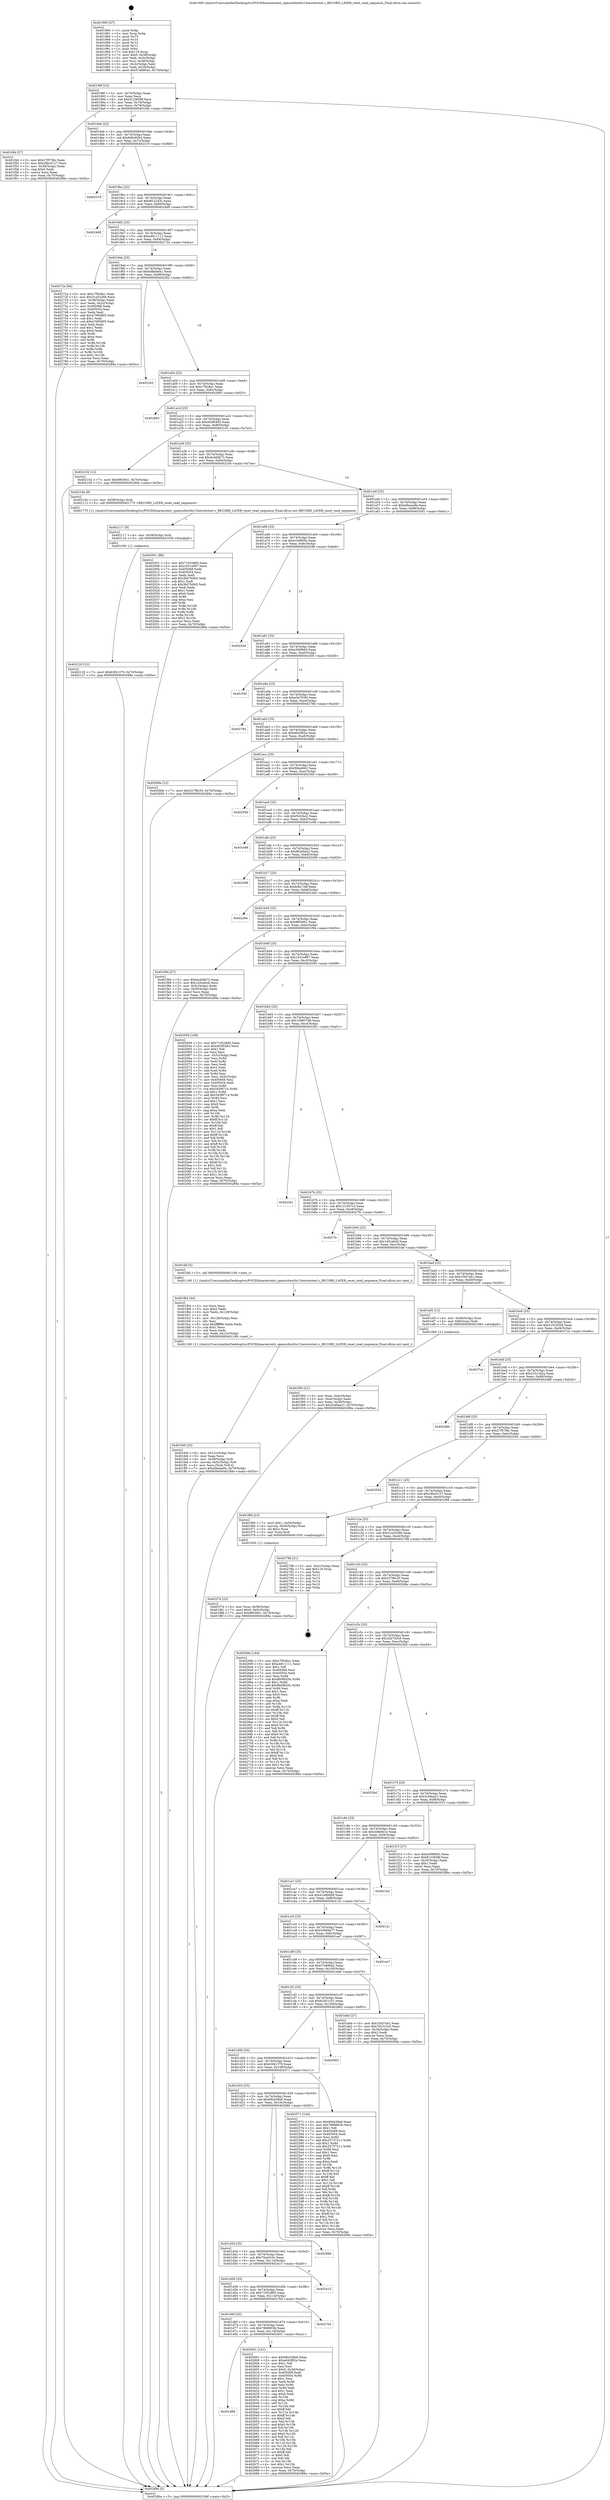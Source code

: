 digraph "0x401960" {
  label = "0x401960 (/mnt/c/Users/mathe/Desktop/tcc/POCII/binaries/extr_openssltesttls13secretstest.c_RECORD_LAYER_reset_read_sequence_Final-ollvm.out::main(0))"
  labelloc = "t"
  node[shape=record]

  Entry [label="",width=0.3,height=0.3,shape=circle,fillcolor=black,style=filled]
  "0x40198f" [label="{
     0x40198f [23]\l
     | [instrs]\l
     &nbsp;&nbsp;0x40198f \<+3\>: mov -0x70(%rbp),%eax\l
     &nbsp;&nbsp;0x401992 \<+2\>: mov %eax,%ecx\l
     &nbsp;&nbsp;0x401994 \<+6\>: sub $0x9123658f,%ecx\l
     &nbsp;&nbsp;0x40199a \<+3\>: mov %eax,-0x74(%rbp)\l
     &nbsp;&nbsp;0x40199d \<+3\>: mov %ecx,-0x78(%rbp)\l
     &nbsp;&nbsp;0x4019a0 \<+6\>: je 0000000000401f4b \<main+0x5eb\>\l
  }"]
  "0x401f4b" [label="{
     0x401f4b [27]\l
     | [instrs]\l
     &nbsp;&nbsp;0x401f4b \<+5\>: mov $0x27f57fdc,%eax\l
     &nbsp;&nbsp;0x401f50 \<+5\>: mov $0x28bc0127,%ecx\l
     &nbsp;&nbsp;0x401f55 \<+3\>: mov -0x30(%rbp),%edx\l
     &nbsp;&nbsp;0x401f58 \<+3\>: cmp $0x0,%edx\l
     &nbsp;&nbsp;0x401f5b \<+3\>: cmove %ecx,%eax\l
     &nbsp;&nbsp;0x401f5e \<+3\>: mov %eax,-0x70(%rbp)\l
     &nbsp;&nbsp;0x401f61 \<+5\>: jmp 000000000040289a \<main+0xf3a\>\l
  }"]
  "0x4019a6" [label="{
     0x4019a6 [22]\l
     | [instrs]\l
     &nbsp;&nbsp;0x4019a6 \<+5\>: jmp 00000000004019ab \<main+0x4b\>\l
     &nbsp;&nbsp;0x4019ab \<+3\>: mov -0x74(%rbp),%eax\l
     &nbsp;&nbsp;0x4019ae \<+5\>: sub $0x948c82b4,%eax\l
     &nbsp;&nbsp;0x4019b3 \<+3\>: mov %eax,-0x7c(%rbp)\l
     &nbsp;&nbsp;0x4019b6 \<+6\>: je 0000000000402319 \<main+0x9b9\>\l
  }"]
  Exit [label="",width=0.3,height=0.3,shape=circle,fillcolor=black,style=filled,peripheries=2]
  "0x402319" [label="{
     0x402319\l
  }", style=dashed]
  "0x4019bc" [label="{
     0x4019bc [22]\l
     | [instrs]\l
     &nbsp;&nbsp;0x4019bc \<+5\>: jmp 00000000004019c1 \<main+0x61\>\l
     &nbsp;&nbsp;0x4019c1 \<+3\>: mov -0x74(%rbp),%eax\l
     &nbsp;&nbsp;0x4019c4 \<+5\>: sub $0x9f12243c,%eax\l
     &nbsp;&nbsp;0x4019c9 \<+3\>: mov %eax,-0x80(%rbp)\l
     &nbsp;&nbsp;0x4019cc \<+6\>: je 00000000004024d9 \<main+0xb79\>\l
  }"]
  "0x401d88" [label="{
     0x401d88\l
  }", style=dashed]
  "0x4024d9" [label="{
     0x4024d9\l
  }", style=dashed]
  "0x4019d2" [label="{
     0x4019d2 [25]\l
     | [instrs]\l
     &nbsp;&nbsp;0x4019d2 \<+5\>: jmp 00000000004019d7 \<main+0x77\>\l
     &nbsp;&nbsp;0x4019d7 \<+3\>: mov -0x74(%rbp),%eax\l
     &nbsp;&nbsp;0x4019da \<+5\>: sub $0xa4811111,%eax\l
     &nbsp;&nbsp;0x4019df \<+6\>: mov %eax,-0x84(%rbp)\l
     &nbsp;&nbsp;0x4019e5 \<+6\>: je 000000000040272a \<main+0xdca\>\l
  }"]
  "0x402601" [label="{
     0x402601 [141]\l
     | [instrs]\l
     &nbsp;&nbsp;0x402601 \<+5\>: mov $0x69cb38e6,%eax\l
     &nbsp;&nbsp;0x402606 \<+5\>: mov $0xe642f82a,%ecx\l
     &nbsp;&nbsp;0x40260b \<+2\>: mov $0x1,%dl\l
     &nbsp;&nbsp;0x40260d \<+2\>: xor %esi,%esi\l
     &nbsp;&nbsp;0x40260f \<+7\>: movl $0x0,-0x38(%rbp)\l
     &nbsp;&nbsp;0x402616 \<+7\>: mov 0x405068,%edi\l
     &nbsp;&nbsp;0x40261d \<+8\>: mov 0x405054,%r8d\l
     &nbsp;&nbsp;0x402625 \<+3\>: sub $0x1,%esi\l
     &nbsp;&nbsp;0x402628 \<+3\>: mov %edi,%r9d\l
     &nbsp;&nbsp;0x40262b \<+3\>: add %esi,%r9d\l
     &nbsp;&nbsp;0x40262e \<+4\>: imul %r9d,%edi\l
     &nbsp;&nbsp;0x402632 \<+3\>: and $0x1,%edi\l
     &nbsp;&nbsp;0x402635 \<+3\>: cmp $0x0,%edi\l
     &nbsp;&nbsp;0x402638 \<+4\>: sete %r10b\l
     &nbsp;&nbsp;0x40263c \<+4\>: cmp $0xa,%r8d\l
     &nbsp;&nbsp;0x402640 \<+4\>: setl %r11b\l
     &nbsp;&nbsp;0x402644 \<+3\>: mov %r10b,%bl\l
     &nbsp;&nbsp;0x402647 \<+3\>: xor $0xff,%bl\l
     &nbsp;&nbsp;0x40264a \<+3\>: mov %r11b,%r14b\l
     &nbsp;&nbsp;0x40264d \<+4\>: xor $0xff,%r14b\l
     &nbsp;&nbsp;0x402651 \<+3\>: xor $0x0,%dl\l
     &nbsp;&nbsp;0x402654 \<+3\>: mov %bl,%r15b\l
     &nbsp;&nbsp;0x402657 \<+4\>: and $0x0,%r15b\l
     &nbsp;&nbsp;0x40265b \<+3\>: and %dl,%r10b\l
     &nbsp;&nbsp;0x40265e \<+3\>: mov %r14b,%r12b\l
     &nbsp;&nbsp;0x402661 \<+4\>: and $0x0,%r12b\l
     &nbsp;&nbsp;0x402665 \<+3\>: and %dl,%r11b\l
     &nbsp;&nbsp;0x402668 \<+3\>: or %r10b,%r15b\l
     &nbsp;&nbsp;0x40266b \<+3\>: or %r11b,%r12b\l
     &nbsp;&nbsp;0x40266e \<+3\>: xor %r12b,%r15b\l
     &nbsp;&nbsp;0x402671 \<+3\>: or %r14b,%bl\l
     &nbsp;&nbsp;0x402674 \<+3\>: xor $0xff,%bl\l
     &nbsp;&nbsp;0x402677 \<+3\>: or $0x0,%dl\l
     &nbsp;&nbsp;0x40267a \<+2\>: and %dl,%bl\l
     &nbsp;&nbsp;0x40267c \<+3\>: or %bl,%r15b\l
     &nbsp;&nbsp;0x40267f \<+4\>: test $0x1,%r15b\l
     &nbsp;&nbsp;0x402683 \<+3\>: cmovne %ecx,%eax\l
     &nbsp;&nbsp;0x402686 \<+3\>: mov %eax,-0x70(%rbp)\l
     &nbsp;&nbsp;0x402689 \<+5\>: jmp 000000000040289a \<main+0xf3a\>\l
  }"]
  "0x40272a" [label="{
     0x40272a [94]\l
     | [instrs]\l
     &nbsp;&nbsp;0x40272a \<+5\>: mov $0xc7f5c8a1,%eax\l
     &nbsp;&nbsp;0x40272f \<+5\>: mov $0x31a52266,%ecx\l
     &nbsp;&nbsp;0x402734 \<+3\>: mov -0x38(%rbp),%edx\l
     &nbsp;&nbsp;0x402737 \<+3\>: mov %edx,-0x2c(%rbp)\l
     &nbsp;&nbsp;0x40273a \<+7\>: mov 0x405068,%edx\l
     &nbsp;&nbsp;0x402741 \<+7\>: mov 0x405054,%esi\l
     &nbsp;&nbsp;0x402748 \<+2\>: mov %edx,%edi\l
     &nbsp;&nbsp;0x40274a \<+6\>: add $0xa7085805,%edi\l
     &nbsp;&nbsp;0x402750 \<+3\>: sub $0x1,%edi\l
     &nbsp;&nbsp;0x402753 \<+6\>: sub $0xa7085805,%edi\l
     &nbsp;&nbsp;0x402759 \<+3\>: imul %edi,%edx\l
     &nbsp;&nbsp;0x40275c \<+3\>: and $0x1,%edx\l
     &nbsp;&nbsp;0x40275f \<+3\>: cmp $0x0,%edx\l
     &nbsp;&nbsp;0x402762 \<+4\>: sete %r8b\l
     &nbsp;&nbsp;0x402766 \<+3\>: cmp $0xa,%esi\l
     &nbsp;&nbsp;0x402769 \<+4\>: setl %r9b\l
     &nbsp;&nbsp;0x40276d \<+3\>: mov %r8b,%r10b\l
     &nbsp;&nbsp;0x402770 \<+3\>: and %r9b,%r10b\l
     &nbsp;&nbsp;0x402773 \<+3\>: xor %r9b,%r8b\l
     &nbsp;&nbsp;0x402776 \<+3\>: or %r8b,%r10b\l
     &nbsp;&nbsp;0x402779 \<+4\>: test $0x1,%r10b\l
     &nbsp;&nbsp;0x40277d \<+3\>: cmovne %ecx,%eax\l
     &nbsp;&nbsp;0x402780 \<+3\>: mov %eax,-0x70(%rbp)\l
     &nbsp;&nbsp;0x402783 \<+5\>: jmp 000000000040289a \<main+0xf3a\>\l
  }"]
  "0x4019eb" [label="{
     0x4019eb [25]\l
     | [instrs]\l
     &nbsp;&nbsp;0x4019eb \<+5\>: jmp 00000000004019f0 \<main+0x90\>\l
     &nbsp;&nbsp;0x4019f0 \<+3\>: mov -0x74(%rbp),%eax\l
     &nbsp;&nbsp;0x4019f3 \<+5\>: sub $0xbd8abd41,%eax\l
     &nbsp;&nbsp;0x4019f8 \<+6\>: mov %eax,-0x88(%rbp)\l
     &nbsp;&nbsp;0x4019fe \<+6\>: je 0000000000402262 \<main+0x902\>\l
  }"]
  "0x401d6f" [label="{
     0x401d6f [25]\l
     | [instrs]\l
     &nbsp;&nbsp;0x401d6f \<+5\>: jmp 0000000000401d74 \<main+0x414\>\l
     &nbsp;&nbsp;0x401d74 \<+3\>: mov -0x74(%rbp),%eax\l
     &nbsp;&nbsp;0x401d77 \<+5\>: sub $0x7889903b,%eax\l
     &nbsp;&nbsp;0x401d7c \<+6\>: mov %eax,-0x118(%rbp)\l
     &nbsp;&nbsp;0x401d82 \<+6\>: je 0000000000402601 \<main+0xca1\>\l
  }"]
  "0x402262" [label="{
     0x402262\l
  }", style=dashed]
  "0x401a04" [label="{
     0x401a04 [25]\l
     | [instrs]\l
     &nbsp;&nbsp;0x401a04 \<+5\>: jmp 0000000000401a09 \<main+0xa9\>\l
     &nbsp;&nbsp;0x401a09 \<+3\>: mov -0x74(%rbp),%eax\l
     &nbsp;&nbsp;0x401a0c \<+5\>: sub $0xc7f5c8a1,%eax\l
     &nbsp;&nbsp;0x401a11 \<+6\>: mov %eax,-0x8c(%rbp)\l
     &nbsp;&nbsp;0x401a17 \<+6\>: je 0000000000402893 \<main+0xf33\>\l
  }"]
  "0x4027b5" [label="{
     0x4027b5\l
  }", style=dashed]
  "0x402893" [label="{
     0x402893\l
  }", style=dashed]
  "0x401a1d" [label="{
     0x401a1d [25]\l
     | [instrs]\l
     &nbsp;&nbsp;0x401a1d \<+5\>: jmp 0000000000401a22 \<main+0xc2\>\l
     &nbsp;&nbsp;0x401a22 \<+3\>: mov -0x74(%rbp),%eax\l
     &nbsp;&nbsp;0x401a25 \<+5\>: sub $0xd43f5492,%eax\l
     &nbsp;&nbsp;0x401a2a \<+6\>: mov %eax,-0x90(%rbp)\l
     &nbsp;&nbsp;0x401a30 \<+6\>: je 0000000000402102 \<main+0x7a2\>\l
  }"]
  "0x401d56" [label="{
     0x401d56 [25]\l
     | [instrs]\l
     &nbsp;&nbsp;0x401d56 \<+5\>: jmp 0000000000401d5b \<main+0x3fb\>\l
     &nbsp;&nbsp;0x401d5b \<+3\>: mov -0x74(%rbp),%eax\l
     &nbsp;&nbsp;0x401d5e \<+5\>: sub $0x71052885,%eax\l
     &nbsp;&nbsp;0x401d63 \<+6\>: mov %eax,-0x114(%rbp)\l
     &nbsp;&nbsp;0x401d69 \<+6\>: je 00000000004027b5 \<main+0xe55\>\l
  }"]
  "0x402102" [label="{
     0x402102 [12]\l
     | [instrs]\l
     &nbsp;&nbsp;0x402102 \<+7\>: movl $0x9f63601,-0x70(%rbp)\l
     &nbsp;&nbsp;0x402109 \<+5\>: jmp 000000000040289a \<main+0xf3a\>\l
  }"]
  "0x401a36" [label="{
     0x401a36 [25]\l
     | [instrs]\l
     &nbsp;&nbsp;0x401a36 \<+5\>: jmp 0000000000401a3b \<main+0xdb\>\l
     &nbsp;&nbsp;0x401a3b \<+3\>: mov -0x74(%rbp),%eax\l
     &nbsp;&nbsp;0x401a3e \<+5\>: sub $0xdcdddb72,%eax\l
     &nbsp;&nbsp;0x401a43 \<+6\>: mov %eax,-0x94(%rbp)\l
     &nbsp;&nbsp;0x401a49 \<+6\>: je 000000000040210e \<main+0x7ae\>\l
  }"]
  "0x402415" [label="{
     0x402415\l
  }", style=dashed]
  "0x40210e" [label="{
     0x40210e [9]\l
     | [instrs]\l
     &nbsp;&nbsp;0x40210e \<+4\>: mov -0x58(%rbp),%rdi\l
     &nbsp;&nbsp;0x402112 \<+5\>: call 0000000000401770 \<RECORD_LAYER_reset_read_sequence\>\l
     | [calls]\l
     &nbsp;&nbsp;0x401770 \{1\} (/mnt/c/Users/mathe/Desktop/tcc/POCII/binaries/extr_openssltesttls13secretstest.c_RECORD_LAYER_reset_read_sequence_Final-ollvm.out::RECORD_LAYER_reset_read_sequence)\l
  }"]
  "0x401a4f" [label="{
     0x401a4f [25]\l
     | [instrs]\l
     &nbsp;&nbsp;0x401a4f \<+5\>: jmp 0000000000401a54 \<main+0xf4\>\l
     &nbsp;&nbsp;0x401a54 \<+3\>: mov -0x74(%rbp),%eax\l
     &nbsp;&nbsp;0x401a57 \<+5\>: sub $0xe0beea9e,%eax\l
     &nbsp;&nbsp;0x401a5c \<+6\>: mov %eax,-0x98(%rbp)\l
     &nbsp;&nbsp;0x401a62 \<+6\>: je 0000000000402001 \<main+0x6a1\>\l
  }"]
  "0x401d3d" [label="{
     0x401d3d [25]\l
     | [instrs]\l
     &nbsp;&nbsp;0x401d3d \<+5\>: jmp 0000000000401d42 \<main+0x3e2\>\l
     &nbsp;&nbsp;0x401d42 \<+3\>: mov -0x74(%rbp),%eax\l
     &nbsp;&nbsp;0x401d45 \<+5\>: sub $0x70ac910c,%eax\l
     &nbsp;&nbsp;0x401d4a \<+6\>: mov %eax,-0x110(%rbp)\l
     &nbsp;&nbsp;0x401d50 \<+6\>: je 0000000000402415 \<main+0xab5\>\l
  }"]
  "0x402001" [label="{
     0x402001 [88]\l
     | [instrs]\l
     &nbsp;&nbsp;0x402001 \<+5\>: mov $0x71052885,%eax\l
     &nbsp;&nbsp;0x402006 \<+5\>: mov $0x1031e997,%ecx\l
     &nbsp;&nbsp;0x40200b \<+7\>: mov 0x405068,%edx\l
     &nbsp;&nbsp;0x402012 \<+7\>: mov 0x405054,%esi\l
     &nbsp;&nbsp;0x402019 \<+2\>: mov %edx,%edi\l
     &nbsp;&nbsp;0x40201b \<+6\>: add $0x3b07b0b5,%edi\l
     &nbsp;&nbsp;0x402021 \<+3\>: sub $0x1,%edi\l
     &nbsp;&nbsp;0x402024 \<+6\>: sub $0x3b07b0b5,%edi\l
     &nbsp;&nbsp;0x40202a \<+3\>: imul %edi,%edx\l
     &nbsp;&nbsp;0x40202d \<+3\>: and $0x1,%edx\l
     &nbsp;&nbsp;0x402030 \<+3\>: cmp $0x0,%edx\l
     &nbsp;&nbsp;0x402033 \<+4\>: sete %r8b\l
     &nbsp;&nbsp;0x402037 \<+3\>: cmp $0xa,%esi\l
     &nbsp;&nbsp;0x40203a \<+4\>: setl %r9b\l
     &nbsp;&nbsp;0x40203e \<+3\>: mov %r8b,%r10b\l
     &nbsp;&nbsp;0x402041 \<+3\>: and %r9b,%r10b\l
     &nbsp;&nbsp;0x402044 \<+3\>: xor %r9b,%r8b\l
     &nbsp;&nbsp;0x402047 \<+3\>: or %r8b,%r10b\l
     &nbsp;&nbsp;0x40204a \<+4\>: test $0x1,%r10b\l
     &nbsp;&nbsp;0x40204e \<+3\>: cmovne %ecx,%eax\l
     &nbsp;&nbsp;0x402051 \<+3\>: mov %eax,-0x70(%rbp)\l
     &nbsp;&nbsp;0x402054 \<+5\>: jmp 000000000040289a \<main+0xf3a\>\l
  }"]
  "0x401a68" [label="{
     0x401a68 [25]\l
     | [instrs]\l
     &nbsp;&nbsp;0x401a68 \<+5\>: jmp 0000000000401a6d \<main+0x10d\>\l
     &nbsp;&nbsp;0x401a6d \<+3\>: mov -0x74(%rbp),%eax\l
     &nbsp;&nbsp;0x401a70 \<+5\>: sub $0xe1b995fa,%eax\l
     &nbsp;&nbsp;0x401a75 \<+6\>: mov %eax,-0x9c(%rbp)\l
     &nbsp;&nbsp;0x401a7b \<+6\>: je 0000000000402548 \<main+0xbe8\>\l
  }"]
  "0x402880" [label="{
     0x402880\l
  }", style=dashed]
  "0x402548" [label="{
     0x402548\l
  }", style=dashed]
  "0x401a81" [label="{
     0x401a81 [25]\l
     | [instrs]\l
     &nbsp;&nbsp;0x401a81 \<+5\>: jmp 0000000000401a86 \<main+0x126\>\l
     &nbsp;&nbsp;0x401a86 \<+3\>: mov -0x74(%rbp),%eax\l
     &nbsp;&nbsp;0x401a89 \<+5\>: sub $0xe306f9d3,%eax\l
     &nbsp;&nbsp;0x401a8e \<+6\>: mov %eax,-0xa0(%rbp)\l
     &nbsp;&nbsp;0x401a94 \<+6\>: je 0000000000401f30 \<main+0x5d0\>\l
  }"]
  "0x401d24" [label="{
     0x401d24 [25]\l
     | [instrs]\l
     &nbsp;&nbsp;0x401d24 \<+5\>: jmp 0000000000401d29 \<main+0x3c9\>\l
     &nbsp;&nbsp;0x401d29 \<+3\>: mov -0x74(%rbp),%eax\l
     &nbsp;&nbsp;0x401d2c \<+5\>: sub $0x69cb38e6,%eax\l
     &nbsp;&nbsp;0x401d31 \<+6\>: mov %eax,-0x10c(%rbp)\l
     &nbsp;&nbsp;0x401d37 \<+6\>: je 0000000000402880 \<main+0xf20\>\l
  }"]
  "0x401f30" [label="{
     0x401f30\l
  }", style=dashed]
  "0x401a9a" [label="{
     0x401a9a [25]\l
     | [instrs]\l
     &nbsp;&nbsp;0x401a9a \<+5\>: jmp 0000000000401a9f \<main+0x13f\>\l
     &nbsp;&nbsp;0x401a9f \<+3\>: mov -0x74(%rbp),%eax\l
     &nbsp;&nbsp;0x401aa2 \<+5\>: sub $0xe3e7f180,%eax\l
     &nbsp;&nbsp;0x401aa7 \<+6\>: mov %eax,-0xa4(%rbp)\l
     &nbsp;&nbsp;0x401aad \<+6\>: je 000000000040279d \<main+0xe3d\>\l
  }"]
  "0x402571" [label="{
     0x402571 [144]\l
     | [instrs]\l
     &nbsp;&nbsp;0x402571 \<+5\>: mov $0x69cb38e6,%eax\l
     &nbsp;&nbsp;0x402576 \<+5\>: mov $0x7889903b,%ecx\l
     &nbsp;&nbsp;0x40257b \<+2\>: mov $0x1,%dl\l
     &nbsp;&nbsp;0x40257d \<+7\>: mov 0x405068,%esi\l
     &nbsp;&nbsp;0x402584 \<+7\>: mov 0x405054,%edi\l
     &nbsp;&nbsp;0x40258b \<+3\>: mov %esi,%r8d\l
     &nbsp;&nbsp;0x40258e \<+7\>: add $0x25737211,%r8d\l
     &nbsp;&nbsp;0x402595 \<+4\>: sub $0x1,%r8d\l
     &nbsp;&nbsp;0x402599 \<+7\>: sub $0x25737211,%r8d\l
     &nbsp;&nbsp;0x4025a0 \<+4\>: imul %r8d,%esi\l
     &nbsp;&nbsp;0x4025a4 \<+3\>: and $0x1,%esi\l
     &nbsp;&nbsp;0x4025a7 \<+3\>: cmp $0x0,%esi\l
     &nbsp;&nbsp;0x4025aa \<+4\>: sete %r9b\l
     &nbsp;&nbsp;0x4025ae \<+3\>: cmp $0xa,%edi\l
     &nbsp;&nbsp;0x4025b1 \<+4\>: setl %r10b\l
     &nbsp;&nbsp;0x4025b5 \<+3\>: mov %r9b,%r11b\l
     &nbsp;&nbsp;0x4025b8 \<+4\>: xor $0xff,%r11b\l
     &nbsp;&nbsp;0x4025bc \<+3\>: mov %r10b,%bl\l
     &nbsp;&nbsp;0x4025bf \<+3\>: xor $0xff,%bl\l
     &nbsp;&nbsp;0x4025c2 \<+3\>: xor $0x1,%dl\l
     &nbsp;&nbsp;0x4025c5 \<+3\>: mov %r11b,%r14b\l
     &nbsp;&nbsp;0x4025c8 \<+4\>: and $0xff,%r14b\l
     &nbsp;&nbsp;0x4025cc \<+3\>: and %dl,%r9b\l
     &nbsp;&nbsp;0x4025cf \<+3\>: mov %bl,%r15b\l
     &nbsp;&nbsp;0x4025d2 \<+4\>: and $0xff,%r15b\l
     &nbsp;&nbsp;0x4025d6 \<+3\>: and %dl,%r10b\l
     &nbsp;&nbsp;0x4025d9 \<+3\>: or %r9b,%r14b\l
     &nbsp;&nbsp;0x4025dc \<+3\>: or %r10b,%r15b\l
     &nbsp;&nbsp;0x4025df \<+3\>: xor %r15b,%r14b\l
     &nbsp;&nbsp;0x4025e2 \<+3\>: or %bl,%r11b\l
     &nbsp;&nbsp;0x4025e5 \<+4\>: xor $0xff,%r11b\l
     &nbsp;&nbsp;0x4025e9 \<+3\>: or $0x1,%dl\l
     &nbsp;&nbsp;0x4025ec \<+3\>: and %dl,%r11b\l
     &nbsp;&nbsp;0x4025ef \<+3\>: or %r11b,%r14b\l
     &nbsp;&nbsp;0x4025f2 \<+4\>: test $0x1,%r14b\l
     &nbsp;&nbsp;0x4025f6 \<+3\>: cmovne %ecx,%eax\l
     &nbsp;&nbsp;0x4025f9 \<+3\>: mov %eax,-0x70(%rbp)\l
     &nbsp;&nbsp;0x4025fc \<+5\>: jmp 000000000040289a \<main+0xf3a\>\l
  }"]
  "0x40279d" [label="{
     0x40279d\l
  }", style=dashed]
  "0x401ab3" [label="{
     0x401ab3 [25]\l
     | [instrs]\l
     &nbsp;&nbsp;0x401ab3 \<+5\>: jmp 0000000000401ab8 \<main+0x158\>\l
     &nbsp;&nbsp;0x401ab8 \<+3\>: mov -0x74(%rbp),%eax\l
     &nbsp;&nbsp;0x401abb \<+5\>: sub $0xe642f82a,%eax\l
     &nbsp;&nbsp;0x401ac0 \<+6\>: mov %eax,-0xa8(%rbp)\l
     &nbsp;&nbsp;0x401ac6 \<+6\>: je 000000000040268e \<main+0xd2e\>\l
  }"]
  "0x401d0b" [label="{
     0x401d0b [25]\l
     | [instrs]\l
     &nbsp;&nbsp;0x401d0b \<+5\>: jmp 0000000000401d10 \<main+0x3b0\>\l
     &nbsp;&nbsp;0x401d10 \<+3\>: mov -0x74(%rbp),%eax\l
     &nbsp;&nbsp;0x401d13 \<+5\>: sub $0x63f41379,%eax\l
     &nbsp;&nbsp;0x401d18 \<+6\>: mov %eax,-0x108(%rbp)\l
     &nbsp;&nbsp;0x401d1e \<+6\>: je 0000000000402571 \<main+0xc11\>\l
  }"]
  "0x40268e" [label="{
     0x40268e [12]\l
     | [instrs]\l
     &nbsp;&nbsp;0x40268e \<+7\>: movl $0x327f8c35,-0x70(%rbp)\l
     &nbsp;&nbsp;0x402695 \<+5\>: jmp 000000000040289a \<main+0xf3a\>\l
  }"]
  "0x401acc" [label="{
     0x401acc [25]\l
     | [instrs]\l
     &nbsp;&nbsp;0x401acc \<+5\>: jmp 0000000000401ad1 \<main+0x171\>\l
     &nbsp;&nbsp;0x401ad1 \<+3\>: mov -0x74(%rbp),%eax\l
     &nbsp;&nbsp;0x401ad4 \<+5\>: sub $0xf0bbd6b2,%eax\l
     &nbsp;&nbsp;0x401ad9 \<+6\>: mov %eax,-0xac(%rbp)\l
     &nbsp;&nbsp;0x401adf \<+6\>: je 0000000000402560 \<main+0xc00\>\l
  }"]
  "0x402862" [label="{
     0x402862\l
  }", style=dashed]
  "0x402560" [label="{
     0x402560\l
  }", style=dashed]
  "0x401ae5" [label="{
     0x401ae5 [25]\l
     | [instrs]\l
     &nbsp;&nbsp;0x401ae5 \<+5\>: jmp 0000000000401aea \<main+0x18a\>\l
     &nbsp;&nbsp;0x401aea \<+3\>: mov -0x74(%rbp),%eax\l
     &nbsp;&nbsp;0x401aed \<+5\>: sub $0xf3d1fec2,%eax\l
     &nbsp;&nbsp;0x401af2 \<+6\>: mov %eax,-0xb0(%rbp)\l
     &nbsp;&nbsp;0x401af8 \<+6\>: je 0000000000401e88 \<main+0x528\>\l
  }"]
  "0x402120" [label="{
     0x402120 [12]\l
     | [instrs]\l
     &nbsp;&nbsp;0x402120 \<+7\>: movl $0x63f41379,-0x70(%rbp)\l
     &nbsp;&nbsp;0x402127 \<+5\>: jmp 000000000040289a \<main+0xf3a\>\l
  }"]
  "0x401e88" [label="{
     0x401e88\l
  }", style=dashed]
  "0x401afe" [label="{
     0x401afe [25]\l
     | [instrs]\l
     &nbsp;&nbsp;0x401afe \<+5\>: jmp 0000000000401b03 \<main+0x1a3\>\l
     &nbsp;&nbsp;0x401b03 \<+3\>: mov -0x74(%rbp),%eax\l
     &nbsp;&nbsp;0x401b06 \<+5\>: sub $0xfb2d4da2,%eax\l
     &nbsp;&nbsp;0x401b0b \<+6\>: mov %eax,-0xb4(%rbp)\l
     &nbsp;&nbsp;0x401b11 \<+6\>: je 0000000000402289 \<main+0x929\>\l
  }"]
  "0x402117" [label="{
     0x402117 [9]\l
     | [instrs]\l
     &nbsp;&nbsp;0x402117 \<+4\>: mov -0x58(%rbp),%rdi\l
     &nbsp;&nbsp;0x40211b \<+5\>: call 0000000000401030 \<free@plt\>\l
     | [calls]\l
     &nbsp;&nbsp;0x401030 \{1\} (unknown)\l
  }"]
  "0x402289" [label="{
     0x402289\l
  }", style=dashed]
  "0x401b17" [label="{
     0x401b17 [25]\l
     | [instrs]\l
     &nbsp;&nbsp;0x401b17 \<+5\>: jmp 0000000000401b1c \<main+0x1bc\>\l
     &nbsp;&nbsp;0x401b1c \<+3\>: mov -0x74(%rbp),%eax\l
     &nbsp;&nbsp;0x401b1f \<+5\>: sub $0xfc8a73df,%eax\l
     &nbsp;&nbsp;0x401b24 \<+6\>: mov %eax,-0xb8(%rbp)\l
     &nbsp;&nbsp;0x401b2a \<+6\>: je 000000000040226e \<main+0x90e\>\l
  }"]
  "0x401fe0" [label="{
     0x401fe0 [33]\l
     | [instrs]\l
     &nbsp;&nbsp;0x401fe0 \<+6\>: mov -0x12c(%rbp),%ecx\l
     &nbsp;&nbsp;0x401fe6 \<+3\>: imul %eax,%ecx\l
     &nbsp;&nbsp;0x401fe9 \<+4\>: mov -0x58(%rbp),%rdi\l
     &nbsp;&nbsp;0x401fed \<+4\>: movslq -0x5c(%rbp),%r8\l
     &nbsp;&nbsp;0x401ff1 \<+4\>: mov %ecx,(%rdi,%r8,4)\l
     &nbsp;&nbsp;0x401ff5 \<+7\>: movl $0xe0beea9e,-0x70(%rbp)\l
     &nbsp;&nbsp;0x401ffc \<+5\>: jmp 000000000040289a \<main+0xf3a\>\l
  }"]
  "0x40226e" [label="{
     0x40226e\l
  }", style=dashed]
  "0x401b30" [label="{
     0x401b30 [25]\l
     | [instrs]\l
     &nbsp;&nbsp;0x401b30 \<+5\>: jmp 0000000000401b35 \<main+0x1d5\>\l
     &nbsp;&nbsp;0x401b35 \<+3\>: mov -0x74(%rbp),%eax\l
     &nbsp;&nbsp;0x401b38 \<+5\>: sub $0x9f63601,%eax\l
     &nbsp;&nbsp;0x401b3d \<+6\>: mov %eax,-0xbc(%rbp)\l
     &nbsp;&nbsp;0x401b43 \<+6\>: je 0000000000401f94 \<main+0x634\>\l
  }"]
  "0x401fb4" [label="{
     0x401fb4 [44]\l
     | [instrs]\l
     &nbsp;&nbsp;0x401fb4 \<+2\>: xor %ecx,%ecx\l
     &nbsp;&nbsp;0x401fb6 \<+5\>: mov $0x2,%edx\l
     &nbsp;&nbsp;0x401fbb \<+6\>: mov %edx,-0x128(%rbp)\l
     &nbsp;&nbsp;0x401fc1 \<+1\>: cltd\l
     &nbsp;&nbsp;0x401fc2 \<+6\>: mov -0x128(%rbp),%esi\l
     &nbsp;&nbsp;0x401fc8 \<+2\>: idiv %esi\l
     &nbsp;&nbsp;0x401fca \<+6\>: imul $0xfffffffe,%edx,%edx\l
     &nbsp;&nbsp;0x401fd0 \<+3\>: sub $0x1,%ecx\l
     &nbsp;&nbsp;0x401fd3 \<+2\>: sub %ecx,%edx\l
     &nbsp;&nbsp;0x401fd5 \<+6\>: mov %edx,-0x12c(%rbp)\l
     &nbsp;&nbsp;0x401fdb \<+5\>: call 0000000000401160 \<next_i\>\l
     | [calls]\l
     &nbsp;&nbsp;0x401160 \{1\} (/mnt/c/Users/mathe/Desktop/tcc/POCII/binaries/extr_openssltesttls13secretstest.c_RECORD_LAYER_reset_read_sequence_Final-ollvm.out::next_i)\l
  }"]
  "0x401f94" [label="{
     0x401f94 [27]\l
     | [instrs]\l
     &nbsp;&nbsp;0x401f94 \<+5\>: mov $0xdcdddb72,%eax\l
     &nbsp;&nbsp;0x401f99 \<+5\>: mov $0x1d3ca6cb,%ecx\l
     &nbsp;&nbsp;0x401f9e \<+3\>: mov -0x5c(%rbp),%edx\l
     &nbsp;&nbsp;0x401fa1 \<+3\>: cmp -0x50(%rbp),%edx\l
     &nbsp;&nbsp;0x401fa4 \<+3\>: cmovl %ecx,%eax\l
     &nbsp;&nbsp;0x401fa7 \<+3\>: mov %eax,-0x70(%rbp)\l
     &nbsp;&nbsp;0x401faa \<+5\>: jmp 000000000040289a \<main+0xf3a\>\l
  }"]
  "0x401b49" [label="{
     0x401b49 [25]\l
     | [instrs]\l
     &nbsp;&nbsp;0x401b49 \<+5\>: jmp 0000000000401b4e \<main+0x1ee\>\l
     &nbsp;&nbsp;0x401b4e \<+3\>: mov -0x74(%rbp),%eax\l
     &nbsp;&nbsp;0x401b51 \<+5\>: sub $0x1031e997,%eax\l
     &nbsp;&nbsp;0x401b56 \<+6\>: mov %eax,-0xc0(%rbp)\l
     &nbsp;&nbsp;0x401b5c \<+6\>: je 0000000000402059 \<main+0x6f9\>\l
  }"]
  "0x401f7d" [label="{
     0x401f7d [23]\l
     | [instrs]\l
     &nbsp;&nbsp;0x401f7d \<+4\>: mov %rax,-0x58(%rbp)\l
     &nbsp;&nbsp;0x401f81 \<+7\>: movl $0x0,-0x5c(%rbp)\l
     &nbsp;&nbsp;0x401f88 \<+7\>: movl $0x9f63601,-0x70(%rbp)\l
     &nbsp;&nbsp;0x401f8f \<+5\>: jmp 000000000040289a \<main+0xf3a\>\l
  }"]
  "0x402059" [label="{
     0x402059 [169]\l
     | [instrs]\l
     &nbsp;&nbsp;0x402059 \<+5\>: mov $0x71052885,%eax\l
     &nbsp;&nbsp;0x40205e \<+5\>: mov $0xd43f5492,%ecx\l
     &nbsp;&nbsp;0x402063 \<+2\>: mov $0x1,%dl\l
     &nbsp;&nbsp;0x402065 \<+2\>: xor %esi,%esi\l
     &nbsp;&nbsp;0x402067 \<+3\>: mov -0x5c(%rbp),%edi\l
     &nbsp;&nbsp;0x40206a \<+3\>: mov %esi,%r8d\l
     &nbsp;&nbsp;0x40206d \<+3\>: sub %edi,%r8d\l
     &nbsp;&nbsp;0x402070 \<+2\>: mov %esi,%edi\l
     &nbsp;&nbsp;0x402072 \<+3\>: sub $0x1,%edi\l
     &nbsp;&nbsp;0x402075 \<+3\>: add %edi,%r8d\l
     &nbsp;&nbsp;0x402078 \<+3\>: sub %r8d,%esi\l
     &nbsp;&nbsp;0x40207b \<+3\>: mov %esi,-0x5c(%rbp)\l
     &nbsp;&nbsp;0x40207e \<+7\>: mov 0x405068,%esi\l
     &nbsp;&nbsp;0x402085 \<+7\>: mov 0x405054,%edi\l
     &nbsp;&nbsp;0x40208c \<+3\>: mov %esi,%r8d\l
     &nbsp;&nbsp;0x40208f \<+7\>: sub $0x345f9714,%r8d\l
     &nbsp;&nbsp;0x402096 \<+4\>: sub $0x1,%r8d\l
     &nbsp;&nbsp;0x40209a \<+7\>: add $0x345f9714,%r8d\l
     &nbsp;&nbsp;0x4020a1 \<+4\>: imul %r8d,%esi\l
     &nbsp;&nbsp;0x4020a5 \<+3\>: and $0x1,%esi\l
     &nbsp;&nbsp;0x4020a8 \<+3\>: cmp $0x0,%esi\l
     &nbsp;&nbsp;0x4020ab \<+4\>: sete %r9b\l
     &nbsp;&nbsp;0x4020af \<+3\>: cmp $0xa,%edi\l
     &nbsp;&nbsp;0x4020b2 \<+4\>: setl %r10b\l
     &nbsp;&nbsp;0x4020b6 \<+3\>: mov %r9b,%r11b\l
     &nbsp;&nbsp;0x4020b9 \<+4\>: xor $0xff,%r11b\l
     &nbsp;&nbsp;0x4020bd \<+3\>: mov %r10b,%bl\l
     &nbsp;&nbsp;0x4020c0 \<+3\>: xor $0xff,%bl\l
     &nbsp;&nbsp;0x4020c3 \<+3\>: xor $0x1,%dl\l
     &nbsp;&nbsp;0x4020c6 \<+3\>: mov %r11b,%r14b\l
     &nbsp;&nbsp;0x4020c9 \<+4\>: and $0xff,%r14b\l
     &nbsp;&nbsp;0x4020cd \<+3\>: and %dl,%r9b\l
     &nbsp;&nbsp;0x4020d0 \<+3\>: mov %bl,%r15b\l
     &nbsp;&nbsp;0x4020d3 \<+4\>: and $0xff,%r15b\l
     &nbsp;&nbsp;0x4020d7 \<+3\>: and %dl,%r10b\l
     &nbsp;&nbsp;0x4020da \<+3\>: or %r9b,%r14b\l
     &nbsp;&nbsp;0x4020dd \<+3\>: or %r10b,%r15b\l
     &nbsp;&nbsp;0x4020e0 \<+3\>: xor %r15b,%r14b\l
     &nbsp;&nbsp;0x4020e3 \<+3\>: or %bl,%r11b\l
     &nbsp;&nbsp;0x4020e6 \<+4\>: xor $0xff,%r11b\l
     &nbsp;&nbsp;0x4020ea \<+3\>: or $0x1,%dl\l
     &nbsp;&nbsp;0x4020ed \<+3\>: and %dl,%r11b\l
     &nbsp;&nbsp;0x4020f0 \<+3\>: or %r11b,%r14b\l
     &nbsp;&nbsp;0x4020f3 \<+4\>: test $0x1,%r14b\l
     &nbsp;&nbsp;0x4020f7 \<+3\>: cmovne %ecx,%eax\l
     &nbsp;&nbsp;0x4020fa \<+3\>: mov %eax,-0x70(%rbp)\l
     &nbsp;&nbsp;0x4020fd \<+5\>: jmp 000000000040289a \<main+0xf3a\>\l
  }"]
  "0x401b62" [label="{
     0x401b62 [25]\l
     | [instrs]\l
     &nbsp;&nbsp;0x401b62 \<+5\>: jmp 0000000000401b67 \<main+0x207\>\l
     &nbsp;&nbsp;0x401b67 \<+3\>: mov -0x74(%rbp),%eax\l
     &nbsp;&nbsp;0x401b6a \<+5\>: sub $0x109937d6,%eax\l
     &nbsp;&nbsp;0x401b6f \<+6\>: mov %eax,-0xc4(%rbp)\l
     &nbsp;&nbsp;0x401b75 \<+6\>: je 00000000004023b1 \<main+0xa51\>\l
  }"]
  "0x401f00" [label="{
     0x401f00 [21]\l
     | [instrs]\l
     &nbsp;&nbsp;0x401f00 \<+3\>: mov %eax,-0x4c(%rbp)\l
     &nbsp;&nbsp;0x401f03 \<+3\>: mov -0x4c(%rbp),%eax\l
     &nbsp;&nbsp;0x401f06 \<+3\>: mov %eax,-0x30(%rbp)\l
     &nbsp;&nbsp;0x401f09 \<+7\>: movl $0x3c49ea21,-0x70(%rbp)\l
     &nbsp;&nbsp;0x401f10 \<+5\>: jmp 000000000040289a \<main+0xf3a\>\l
  }"]
  "0x4023b1" [label="{
     0x4023b1\l
  }", style=dashed]
  "0x401b7b" [label="{
     0x401b7b [25]\l
     | [instrs]\l
     &nbsp;&nbsp;0x401b7b \<+5\>: jmp 0000000000401b80 \<main+0x220\>\l
     &nbsp;&nbsp;0x401b80 \<+3\>: mov -0x74(%rbp),%eax\l
     &nbsp;&nbsp;0x401b83 \<+5\>: sub $0x121057c3,%eax\l
     &nbsp;&nbsp;0x401b88 \<+6\>: mov %eax,-0xc8(%rbp)\l
     &nbsp;&nbsp;0x401b8e \<+6\>: je 00000000004027fc \<main+0xe9c\>\l
  }"]
  "0x401960" [label="{
     0x401960 [47]\l
     | [instrs]\l
     &nbsp;&nbsp;0x401960 \<+1\>: push %rbp\l
     &nbsp;&nbsp;0x401961 \<+3\>: mov %rsp,%rbp\l
     &nbsp;&nbsp;0x401964 \<+2\>: push %r15\l
     &nbsp;&nbsp;0x401966 \<+2\>: push %r14\l
     &nbsp;&nbsp;0x401968 \<+2\>: push %r13\l
     &nbsp;&nbsp;0x40196a \<+2\>: push %r12\l
     &nbsp;&nbsp;0x40196c \<+1\>: push %rbx\l
     &nbsp;&nbsp;0x40196d \<+7\>: sub $0x118,%rsp\l
     &nbsp;&nbsp;0x401974 \<+7\>: movl $0x0,-0x38(%rbp)\l
     &nbsp;&nbsp;0x40197b \<+3\>: mov %edi,-0x3c(%rbp)\l
     &nbsp;&nbsp;0x40197e \<+4\>: mov %rsi,-0x48(%rbp)\l
     &nbsp;&nbsp;0x401982 \<+3\>: mov -0x3c(%rbp),%edi\l
     &nbsp;&nbsp;0x401985 \<+3\>: mov %edi,-0x34(%rbp)\l
     &nbsp;&nbsp;0x401988 \<+7\>: movl $0x57e890a2,-0x70(%rbp)\l
  }"]
  "0x4027fc" [label="{
     0x4027fc\l
  }", style=dashed]
  "0x401b94" [label="{
     0x401b94 [25]\l
     | [instrs]\l
     &nbsp;&nbsp;0x401b94 \<+5\>: jmp 0000000000401b99 \<main+0x239\>\l
     &nbsp;&nbsp;0x401b99 \<+3\>: mov -0x74(%rbp),%eax\l
     &nbsp;&nbsp;0x401b9c \<+5\>: sub $0x1d3ca6cb,%eax\l
     &nbsp;&nbsp;0x401ba1 \<+6\>: mov %eax,-0xcc(%rbp)\l
     &nbsp;&nbsp;0x401ba7 \<+6\>: je 0000000000401faf \<main+0x64f\>\l
  }"]
  "0x40289a" [label="{
     0x40289a [5]\l
     | [instrs]\l
     &nbsp;&nbsp;0x40289a \<+5\>: jmp 000000000040198f \<main+0x2f\>\l
  }"]
  "0x401faf" [label="{
     0x401faf [5]\l
     | [instrs]\l
     &nbsp;&nbsp;0x401faf \<+5\>: call 0000000000401160 \<next_i\>\l
     | [calls]\l
     &nbsp;&nbsp;0x401160 \{1\} (/mnt/c/Users/mathe/Desktop/tcc/POCII/binaries/extr_openssltesttls13secretstest.c_RECORD_LAYER_reset_read_sequence_Final-ollvm.out::next_i)\l
  }"]
  "0x401bad" [label="{
     0x401bad [25]\l
     | [instrs]\l
     &nbsp;&nbsp;0x401bad \<+5\>: jmp 0000000000401bb2 \<main+0x252\>\l
     &nbsp;&nbsp;0x401bb2 \<+3\>: mov -0x74(%rbp),%eax\l
     &nbsp;&nbsp;0x401bb5 \<+5\>: sub $0x1f3d7a41,%eax\l
     &nbsp;&nbsp;0x401bba \<+6\>: mov %eax,-0xd0(%rbp)\l
     &nbsp;&nbsp;0x401bc0 \<+6\>: je 0000000000401ef3 \<main+0x593\>\l
  }"]
  "0x401cf2" [label="{
     0x401cf2 [25]\l
     | [instrs]\l
     &nbsp;&nbsp;0x401cf2 \<+5\>: jmp 0000000000401cf7 \<main+0x397\>\l
     &nbsp;&nbsp;0x401cf7 \<+3\>: mov -0x74(%rbp),%eax\l
     &nbsp;&nbsp;0x401cfa \<+5\>: sub $0x62d51c51,%eax\l
     &nbsp;&nbsp;0x401cff \<+6\>: mov %eax,-0x104(%rbp)\l
     &nbsp;&nbsp;0x401d05 \<+6\>: je 0000000000402862 \<main+0xf02\>\l
  }"]
  "0x401ef3" [label="{
     0x401ef3 [13]\l
     | [instrs]\l
     &nbsp;&nbsp;0x401ef3 \<+4\>: mov -0x48(%rbp),%rax\l
     &nbsp;&nbsp;0x401ef7 \<+4\>: mov 0x8(%rax),%rdi\l
     &nbsp;&nbsp;0x401efb \<+5\>: call 0000000000401060 \<atoi@plt\>\l
     | [calls]\l
     &nbsp;&nbsp;0x401060 \{1\} (unknown)\l
  }"]
  "0x401bc6" [label="{
     0x401bc6 [25]\l
     | [instrs]\l
     &nbsp;&nbsp;0x401bc6 \<+5\>: jmp 0000000000401bcb \<main+0x26b\>\l
     &nbsp;&nbsp;0x401bcb \<+3\>: mov -0x74(%rbp),%eax\l
     &nbsp;&nbsp;0x401bce \<+5\>: sub $0x210193d4,%eax\l
     &nbsp;&nbsp;0x401bd3 \<+6\>: mov %eax,-0xd4(%rbp)\l
     &nbsp;&nbsp;0x401bd9 \<+6\>: je 00000000004027ce \<main+0xe6e\>\l
  }"]
  "0x401ddd" [label="{
     0x401ddd [27]\l
     | [instrs]\l
     &nbsp;&nbsp;0x401ddd \<+5\>: mov $0x1f3d7a41,%eax\l
     &nbsp;&nbsp;0x401de2 \<+5\>: mov $0x7b5315c5,%ecx\l
     &nbsp;&nbsp;0x401de7 \<+3\>: mov -0x34(%rbp),%edx\l
     &nbsp;&nbsp;0x401dea \<+3\>: cmp $0x2,%edx\l
     &nbsp;&nbsp;0x401ded \<+3\>: cmovne %ecx,%eax\l
     &nbsp;&nbsp;0x401df0 \<+3\>: mov %eax,-0x70(%rbp)\l
     &nbsp;&nbsp;0x401df3 \<+5\>: jmp 000000000040289a \<main+0xf3a\>\l
  }"]
  "0x4027ce" [label="{
     0x4027ce\l
  }", style=dashed]
  "0x401bdf" [label="{
     0x401bdf [25]\l
     | [instrs]\l
     &nbsp;&nbsp;0x401bdf \<+5\>: jmp 0000000000401be4 \<main+0x284\>\l
     &nbsp;&nbsp;0x401be4 \<+3\>: mov -0x74(%rbp),%eax\l
     &nbsp;&nbsp;0x401be7 \<+5\>: sub $0x2331cd2a,%eax\l
     &nbsp;&nbsp;0x401bec \<+6\>: mov %eax,-0xd8(%rbp)\l
     &nbsp;&nbsp;0x401bf2 \<+6\>: je 0000000000402486 \<main+0xb26\>\l
  }"]
  "0x401cd9" [label="{
     0x401cd9 [25]\l
     | [instrs]\l
     &nbsp;&nbsp;0x401cd9 \<+5\>: jmp 0000000000401cde \<main+0x37e\>\l
     &nbsp;&nbsp;0x401cde \<+3\>: mov -0x74(%rbp),%eax\l
     &nbsp;&nbsp;0x401ce1 \<+5\>: sub $0x57e890a2,%eax\l
     &nbsp;&nbsp;0x401ce6 \<+6\>: mov %eax,-0x100(%rbp)\l
     &nbsp;&nbsp;0x401cec \<+6\>: je 0000000000401ddd \<main+0x47d\>\l
  }"]
  "0x402486" [label="{
     0x402486\l
  }", style=dashed]
  "0x401bf8" [label="{
     0x401bf8 [25]\l
     | [instrs]\l
     &nbsp;&nbsp;0x401bf8 \<+5\>: jmp 0000000000401bfd \<main+0x29d\>\l
     &nbsp;&nbsp;0x401bfd \<+3\>: mov -0x74(%rbp),%eax\l
     &nbsp;&nbsp;0x401c00 \<+5\>: sub $0x27f57fdc,%eax\l
     &nbsp;&nbsp;0x401c05 \<+6\>: mov %eax,-0xdc(%rbp)\l
     &nbsp;&nbsp;0x401c0b \<+6\>: je 0000000000402554 \<main+0xbf4\>\l
  }"]
  "0x401ee7" [label="{
     0x401ee7\l
  }", style=dashed]
  "0x402554" [label="{
     0x402554\l
  }", style=dashed]
  "0x401c11" [label="{
     0x401c11 [25]\l
     | [instrs]\l
     &nbsp;&nbsp;0x401c11 \<+5\>: jmp 0000000000401c16 \<main+0x2b6\>\l
     &nbsp;&nbsp;0x401c16 \<+3\>: mov -0x74(%rbp),%eax\l
     &nbsp;&nbsp;0x401c19 \<+5\>: sub $0x28bc0127,%eax\l
     &nbsp;&nbsp;0x401c1e \<+6\>: mov %eax,-0xe0(%rbp)\l
     &nbsp;&nbsp;0x401c24 \<+6\>: je 0000000000401f66 \<main+0x606\>\l
  }"]
  "0x401cc0" [label="{
     0x401cc0 [25]\l
     | [instrs]\l
     &nbsp;&nbsp;0x401cc0 \<+5\>: jmp 0000000000401cc5 \<main+0x365\>\l
     &nbsp;&nbsp;0x401cc5 \<+3\>: mov -0x74(%rbp),%eax\l
     &nbsp;&nbsp;0x401cc8 \<+5\>: sub $0x54698a77,%eax\l
     &nbsp;&nbsp;0x401ccd \<+6\>: mov %eax,-0xfc(%rbp)\l
     &nbsp;&nbsp;0x401cd3 \<+6\>: je 0000000000401ee7 \<main+0x587\>\l
  }"]
  "0x401f66" [label="{
     0x401f66 [23]\l
     | [instrs]\l
     &nbsp;&nbsp;0x401f66 \<+7\>: movl $0x1,-0x50(%rbp)\l
     &nbsp;&nbsp;0x401f6d \<+4\>: movslq -0x50(%rbp),%rax\l
     &nbsp;&nbsp;0x401f71 \<+4\>: shl $0x2,%rax\l
     &nbsp;&nbsp;0x401f75 \<+3\>: mov %rax,%rdi\l
     &nbsp;&nbsp;0x401f78 \<+5\>: call 0000000000401050 \<malloc@plt\>\l
     | [calls]\l
     &nbsp;&nbsp;0x401050 \{1\} (unknown)\l
  }"]
  "0x401c2a" [label="{
     0x401c2a [25]\l
     | [instrs]\l
     &nbsp;&nbsp;0x401c2a \<+5\>: jmp 0000000000401c2f \<main+0x2cf\>\l
     &nbsp;&nbsp;0x401c2f \<+3\>: mov -0x74(%rbp),%eax\l
     &nbsp;&nbsp;0x401c32 \<+5\>: sub $0x31a52266,%eax\l
     &nbsp;&nbsp;0x401c37 \<+6\>: mov %eax,-0xe4(%rbp)\l
     &nbsp;&nbsp;0x401c3d \<+6\>: je 0000000000402788 \<main+0xe28\>\l
  }"]
  "0x40212c" [label="{
     0x40212c\l
  }", style=dashed]
  "0x402788" [label="{
     0x402788 [21]\l
     | [instrs]\l
     &nbsp;&nbsp;0x402788 \<+3\>: mov -0x2c(%rbp),%eax\l
     &nbsp;&nbsp;0x40278b \<+7\>: add $0x118,%rsp\l
     &nbsp;&nbsp;0x402792 \<+1\>: pop %rbx\l
     &nbsp;&nbsp;0x402793 \<+2\>: pop %r12\l
     &nbsp;&nbsp;0x402795 \<+2\>: pop %r13\l
     &nbsp;&nbsp;0x402797 \<+2\>: pop %r14\l
     &nbsp;&nbsp;0x402799 \<+2\>: pop %r15\l
     &nbsp;&nbsp;0x40279b \<+1\>: pop %rbp\l
     &nbsp;&nbsp;0x40279c \<+1\>: ret\l
  }"]
  "0x401c43" [label="{
     0x401c43 [25]\l
     | [instrs]\l
     &nbsp;&nbsp;0x401c43 \<+5\>: jmp 0000000000401c48 \<main+0x2e8\>\l
     &nbsp;&nbsp;0x401c48 \<+3\>: mov -0x74(%rbp),%eax\l
     &nbsp;&nbsp;0x401c4b \<+5\>: sub $0x327f8c35,%eax\l
     &nbsp;&nbsp;0x401c50 \<+6\>: mov %eax,-0xe8(%rbp)\l
     &nbsp;&nbsp;0x401c56 \<+6\>: je 000000000040269a \<main+0xd3a\>\l
  }"]
  "0x401ca7" [label="{
     0x401ca7 [25]\l
     | [instrs]\l
     &nbsp;&nbsp;0x401ca7 \<+5\>: jmp 0000000000401cac \<main+0x34c\>\l
     &nbsp;&nbsp;0x401cac \<+3\>: mov -0x74(%rbp),%eax\l
     &nbsp;&nbsp;0x401caf \<+5\>: sub $0x41e89408,%eax\l
     &nbsp;&nbsp;0x401cb4 \<+6\>: mov %eax,-0xf8(%rbp)\l
     &nbsp;&nbsp;0x401cba \<+6\>: je 000000000040212c \<main+0x7cc\>\l
  }"]
  "0x40269a" [label="{
     0x40269a [144]\l
     | [instrs]\l
     &nbsp;&nbsp;0x40269a \<+5\>: mov $0xc7f5c8a1,%eax\l
     &nbsp;&nbsp;0x40269f \<+5\>: mov $0xa4811111,%ecx\l
     &nbsp;&nbsp;0x4026a4 \<+2\>: mov $0x1,%dl\l
     &nbsp;&nbsp;0x4026a6 \<+7\>: mov 0x405068,%esi\l
     &nbsp;&nbsp;0x4026ad \<+7\>: mov 0x405054,%edi\l
     &nbsp;&nbsp;0x4026b4 \<+3\>: mov %esi,%r8d\l
     &nbsp;&nbsp;0x4026b7 \<+7\>: sub $0x8b09b20c,%r8d\l
     &nbsp;&nbsp;0x4026be \<+4\>: sub $0x1,%r8d\l
     &nbsp;&nbsp;0x4026c2 \<+7\>: add $0x8b09b20c,%r8d\l
     &nbsp;&nbsp;0x4026c9 \<+4\>: imul %r8d,%esi\l
     &nbsp;&nbsp;0x4026cd \<+3\>: and $0x1,%esi\l
     &nbsp;&nbsp;0x4026d0 \<+3\>: cmp $0x0,%esi\l
     &nbsp;&nbsp;0x4026d3 \<+4\>: sete %r9b\l
     &nbsp;&nbsp;0x4026d7 \<+3\>: cmp $0xa,%edi\l
     &nbsp;&nbsp;0x4026da \<+4\>: setl %r10b\l
     &nbsp;&nbsp;0x4026de \<+3\>: mov %r9b,%r11b\l
     &nbsp;&nbsp;0x4026e1 \<+4\>: xor $0xff,%r11b\l
     &nbsp;&nbsp;0x4026e5 \<+3\>: mov %r10b,%bl\l
     &nbsp;&nbsp;0x4026e8 \<+3\>: xor $0xff,%bl\l
     &nbsp;&nbsp;0x4026eb \<+3\>: xor $0x0,%dl\l
     &nbsp;&nbsp;0x4026ee \<+3\>: mov %r11b,%r14b\l
     &nbsp;&nbsp;0x4026f1 \<+4\>: and $0x0,%r14b\l
     &nbsp;&nbsp;0x4026f5 \<+3\>: and %dl,%r9b\l
     &nbsp;&nbsp;0x4026f8 \<+3\>: mov %bl,%r15b\l
     &nbsp;&nbsp;0x4026fb \<+4\>: and $0x0,%r15b\l
     &nbsp;&nbsp;0x4026ff \<+3\>: and %dl,%r10b\l
     &nbsp;&nbsp;0x402702 \<+3\>: or %r9b,%r14b\l
     &nbsp;&nbsp;0x402705 \<+3\>: or %r10b,%r15b\l
     &nbsp;&nbsp;0x402708 \<+3\>: xor %r15b,%r14b\l
     &nbsp;&nbsp;0x40270b \<+3\>: or %bl,%r11b\l
     &nbsp;&nbsp;0x40270e \<+4\>: xor $0xff,%r11b\l
     &nbsp;&nbsp;0x402712 \<+3\>: or $0x0,%dl\l
     &nbsp;&nbsp;0x402715 \<+3\>: and %dl,%r11b\l
     &nbsp;&nbsp;0x402718 \<+3\>: or %r11b,%r14b\l
     &nbsp;&nbsp;0x40271b \<+4\>: test $0x1,%r14b\l
     &nbsp;&nbsp;0x40271f \<+3\>: cmovne %ecx,%eax\l
     &nbsp;&nbsp;0x402722 \<+3\>: mov %eax,-0x70(%rbp)\l
     &nbsp;&nbsp;0x402725 \<+5\>: jmp 000000000040289a \<main+0xf3a\>\l
  }"]
  "0x401c5c" [label="{
     0x401c5c [25]\l
     | [instrs]\l
     &nbsp;&nbsp;0x401c5c \<+5\>: jmp 0000000000401c61 \<main+0x301\>\l
     &nbsp;&nbsp;0x401c61 \<+3\>: mov -0x74(%rbp),%eax\l
     &nbsp;&nbsp;0x401c64 \<+5\>: sub $0x32b7d3c8,%eax\l
     &nbsp;&nbsp;0x401c69 \<+6\>: mov %eax,-0xec(%rbp)\l
     &nbsp;&nbsp;0x401c6f \<+6\>: je 00000000004023bd \<main+0xa5d\>\l
  }"]
  "0x4021b2" [label="{
     0x4021b2\l
  }", style=dashed]
  "0x4023bd" [label="{
     0x4023bd\l
  }", style=dashed]
  "0x401c75" [label="{
     0x401c75 [25]\l
     | [instrs]\l
     &nbsp;&nbsp;0x401c75 \<+5\>: jmp 0000000000401c7a \<main+0x31a\>\l
     &nbsp;&nbsp;0x401c7a \<+3\>: mov -0x74(%rbp),%eax\l
     &nbsp;&nbsp;0x401c7d \<+5\>: sub $0x3c49ea21,%eax\l
     &nbsp;&nbsp;0x401c82 \<+6\>: mov %eax,-0xf0(%rbp)\l
     &nbsp;&nbsp;0x401c88 \<+6\>: je 0000000000401f15 \<main+0x5b5\>\l
  }"]
  "0x401c8e" [label="{
     0x401c8e [25]\l
     | [instrs]\l
     &nbsp;&nbsp;0x401c8e \<+5\>: jmp 0000000000401c93 \<main+0x333\>\l
     &nbsp;&nbsp;0x401c93 \<+3\>: mov -0x74(%rbp),%eax\l
     &nbsp;&nbsp;0x401c96 \<+5\>: sub $0x3e8e8e1e,%eax\l
     &nbsp;&nbsp;0x401c9b \<+6\>: mov %eax,-0xf4(%rbp)\l
     &nbsp;&nbsp;0x401ca1 \<+6\>: je 00000000004021b2 \<main+0x852\>\l
  }"]
  "0x401f15" [label="{
     0x401f15 [27]\l
     | [instrs]\l
     &nbsp;&nbsp;0x401f15 \<+5\>: mov $0xe306f9d3,%eax\l
     &nbsp;&nbsp;0x401f1a \<+5\>: mov $0x9123658f,%ecx\l
     &nbsp;&nbsp;0x401f1f \<+3\>: mov -0x30(%rbp),%edx\l
     &nbsp;&nbsp;0x401f22 \<+3\>: cmp $0x1,%edx\l
     &nbsp;&nbsp;0x401f25 \<+3\>: cmovl %ecx,%eax\l
     &nbsp;&nbsp;0x401f28 \<+3\>: mov %eax,-0x70(%rbp)\l
     &nbsp;&nbsp;0x401f2b \<+5\>: jmp 000000000040289a \<main+0xf3a\>\l
  }"]
  Entry -> "0x401960" [label=" 1"]
  "0x40198f" -> "0x401f4b" [label=" 1"]
  "0x40198f" -> "0x4019a6" [label=" 17"]
  "0x402788" -> Exit [label=" 1"]
  "0x4019a6" -> "0x402319" [label=" 0"]
  "0x4019a6" -> "0x4019bc" [label=" 17"]
  "0x40272a" -> "0x40289a" [label=" 1"]
  "0x4019bc" -> "0x4024d9" [label=" 0"]
  "0x4019bc" -> "0x4019d2" [label=" 17"]
  "0x40269a" -> "0x40289a" [label=" 1"]
  "0x4019d2" -> "0x40272a" [label=" 1"]
  "0x4019d2" -> "0x4019eb" [label=" 16"]
  "0x40268e" -> "0x40289a" [label=" 1"]
  "0x4019eb" -> "0x402262" [label=" 0"]
  "0x4019eb" -> "0x401a04" [label=" 16"]
  "0x401d6f" -> "0x401d88" [label=" 0"]
  "0x401a04" -> "0x402893" [label=" 0"]
  "0x401a04" -> "0x401a1d" [label=" 16"]
  "0x401d6f" -> "0x402601" [label=" 1"]
  "0x401a1d" -> "0x402102" [label=" 1"]
  "0x401a1d" -> "0x401a36" [label=" 15"]
  "0x401d56" -> "0x401d6f" [label=" 1"]
  "0x401a36" -> "0x40210e" [label=" 1"]
  "0x401a36" -> "0x401a4f" [label=" 14"]
  "0x401d56" -> "0x4027b5" [label=" 0"]
  "0x401a4f" -> "0x402001" [label=" 1"]
  "0x401a4f" -> "0x401a68" [label=" 13"]
  "0x401d3d" -> "0x401d56" [label=" 1"]
  "0x401a68" -> "0x402548" [label=" 0"]
  "0x401a68" -> "0x401a81" [label=" 13"]
  "0x401d3d" -> "0x402415" [label=" 0"]
  "0x401a81" -> "0x401f30" [label=" 0"]
  "0x401a81" -> "0x401a9a" [label=" 13"]
  "0x401d24" -> "0x401d3d" [label=" 1"]
  "0x401a9a" -> "0x40279d" [label=" 0"]
  "0x401a9a" -> "0x401ab3" [label=" 13"]
  "0x401d24" -> "0x402880" [label=" 0"]
  "0x401ab3" -> "0x40268e" [label=" 1"]
  "0x401ab3" -> "0x401acc" [label=" 12"]
  "0x402571" -> "0x40289a" [label=" 1"]
  "0x401acc" -> "0x402560" [label=" 0"]
  "0x401acc" -> "0x401ae5" [label=" 12"]
  "0x401d0b" -> "0x401d24" [label=" 1"]
  "0x401ae5" -> "0x401e88" [label=" 0"]
  "0x401ae5" -> "0x401afe" [label=" 12"]
  "0x402601" -> "0x40289a" [label=" 1"]
  "0x401afe" -> "0x402289" [label=" 0"]
  "0x401afe" -> "0x401b17" [label=" 12"]
  "0x401cf2" -> "0x401d0b" [label=" 2"]
  "0x401b17" -> "0x40226e" [label=" 0"]
  "0x401b17" -> "0x401b30" [label=" 12"]
  "0x401cf2" -> "0x402862" [label=" 0"]
  "0x401b30" -> "0x401f94" [label=" 2"]
  "0x401b30" -> "0x401b49" [label=" 10"]
  "0x401d0b" -> "0x402571" [label=" 1"]
  "0x401b49" -> "0x402059" [label=" 1"]
  "0x401b49" -> "0x401b62" [label=" 9"]
  "0x402120" -> "0x40289a" [label=" 1"]
  "0x401b62" -> "0x4023b1" [label=" 0"]
  "0x401b62" -> "0x401b7b" [label=" 9"]
  "0x402117" -> "0x402120" [label=" 1"]
  "0x401b7b" -> "0x4027fc" [label=" 0"]
  "0x401b7b" -> "0x401b94" [label=" 9"]
  "0x40210e" -> "0x402117" [label=" 1"]
  "0x401b94" -> "0x401faf" [label=" 1"]
  "0x401b94" -> "0x401bad" [label=" 8"]
  "0x402102" -> "0x40289a" [label=" 1"]
  "0x401bad" -> "0x401ef3" [label=" 1"]
  "0x401bad" -> "0x401bc6" [label=" 7"]
  "0x402059" -> "0x40289a" [label=" 1"]
  "0x401bc6" -> "0x4027ce" [label=" 0"]
  "0x401bc6" -> "0x401bdf" [label=" 7"]
  "0x402001" -> "0x40289a" [label=" 1"]
  "0x401bdf" -> "0x402486" [label=" 0"]
  "0x401bdf" -> "0x401bf8" [label=" 7"]
  "0x401fb4" -> "0x401fe0" [label=" 1"]
  "0x401bf8" -> "0x402554" [label=" 0"]
  "0x401bf8" -> "0x401c11" [label=" 7"]
  "0x401faf" -> "0x401fb4" [label=" 1"]
  "0x401c11" -> "0x401f66" [label=" 1"]
  "0x401c11" -> "0x401c2a" [label=" 6"]
  "0x401f7d" -> "0x40289a" [label=" 1"]
  "0x401c2a" -> "0x402788" [label=" 1"]
  "0x401c2a" -> "0x401c43" [label=" 5"]
  "0x401f66" -> "0x401f7d" [label=" 1"]
  "0x401c43" -> "0x40269a" [label=" 1"]
  "0x401c43" -> "0x401c5c" [label=" 4"]
  "0x401f15" -> "0x40289a" [label=" 1"]
  "0x401c5c" -> "0x4023bd" [label=" 0"]
  "0x401c5c" -> "0x401c75" [label=" 4"]
  "0x401f00" -> "0x40289a" [label=" 1"]
  "0x401c75" -> "0x401f15" [label=" 1"]
  "0x401c75" -> "0x401c8e" [label=" 3"]
  "0x401ef3" -> "0x401f00" [label=" 1"]
  "0x401c8e" -> "0x4021b2" [label=" 0"]
  "0x401c8e" -> "0x401ca7" [label=" 3"]
  "0x401f4b" -> "0x40289a" [label=" 1"]
  "0x401ca7" -> "0x40212c" [label=" 0"]
  "0x401ca7" -> "0x401cc0" [label=" 3"]
  "0x401f94" -> "0x40289a" [label=" 2"]
  "0x401cc0" -> "0x401ee7" [label=" 0"]
  "0x401cc0" -> "0x401cd9" [label=" 3"]
  "0x401fe0" -> "0x40289a" [label=" 1"]
  "0x401cd9" -> "0x401ddd" [label=" 1"]
  "0x401cd9" -> "0x401cf2" [label=" 2"]
  "0x401ddd" -> "0x40289a" [label=" 1"]
  "0x401960" -> "0x40198f" [label=" 1"]
  "0x40289a" -> "0x40198f" [label=" 17"]
}
